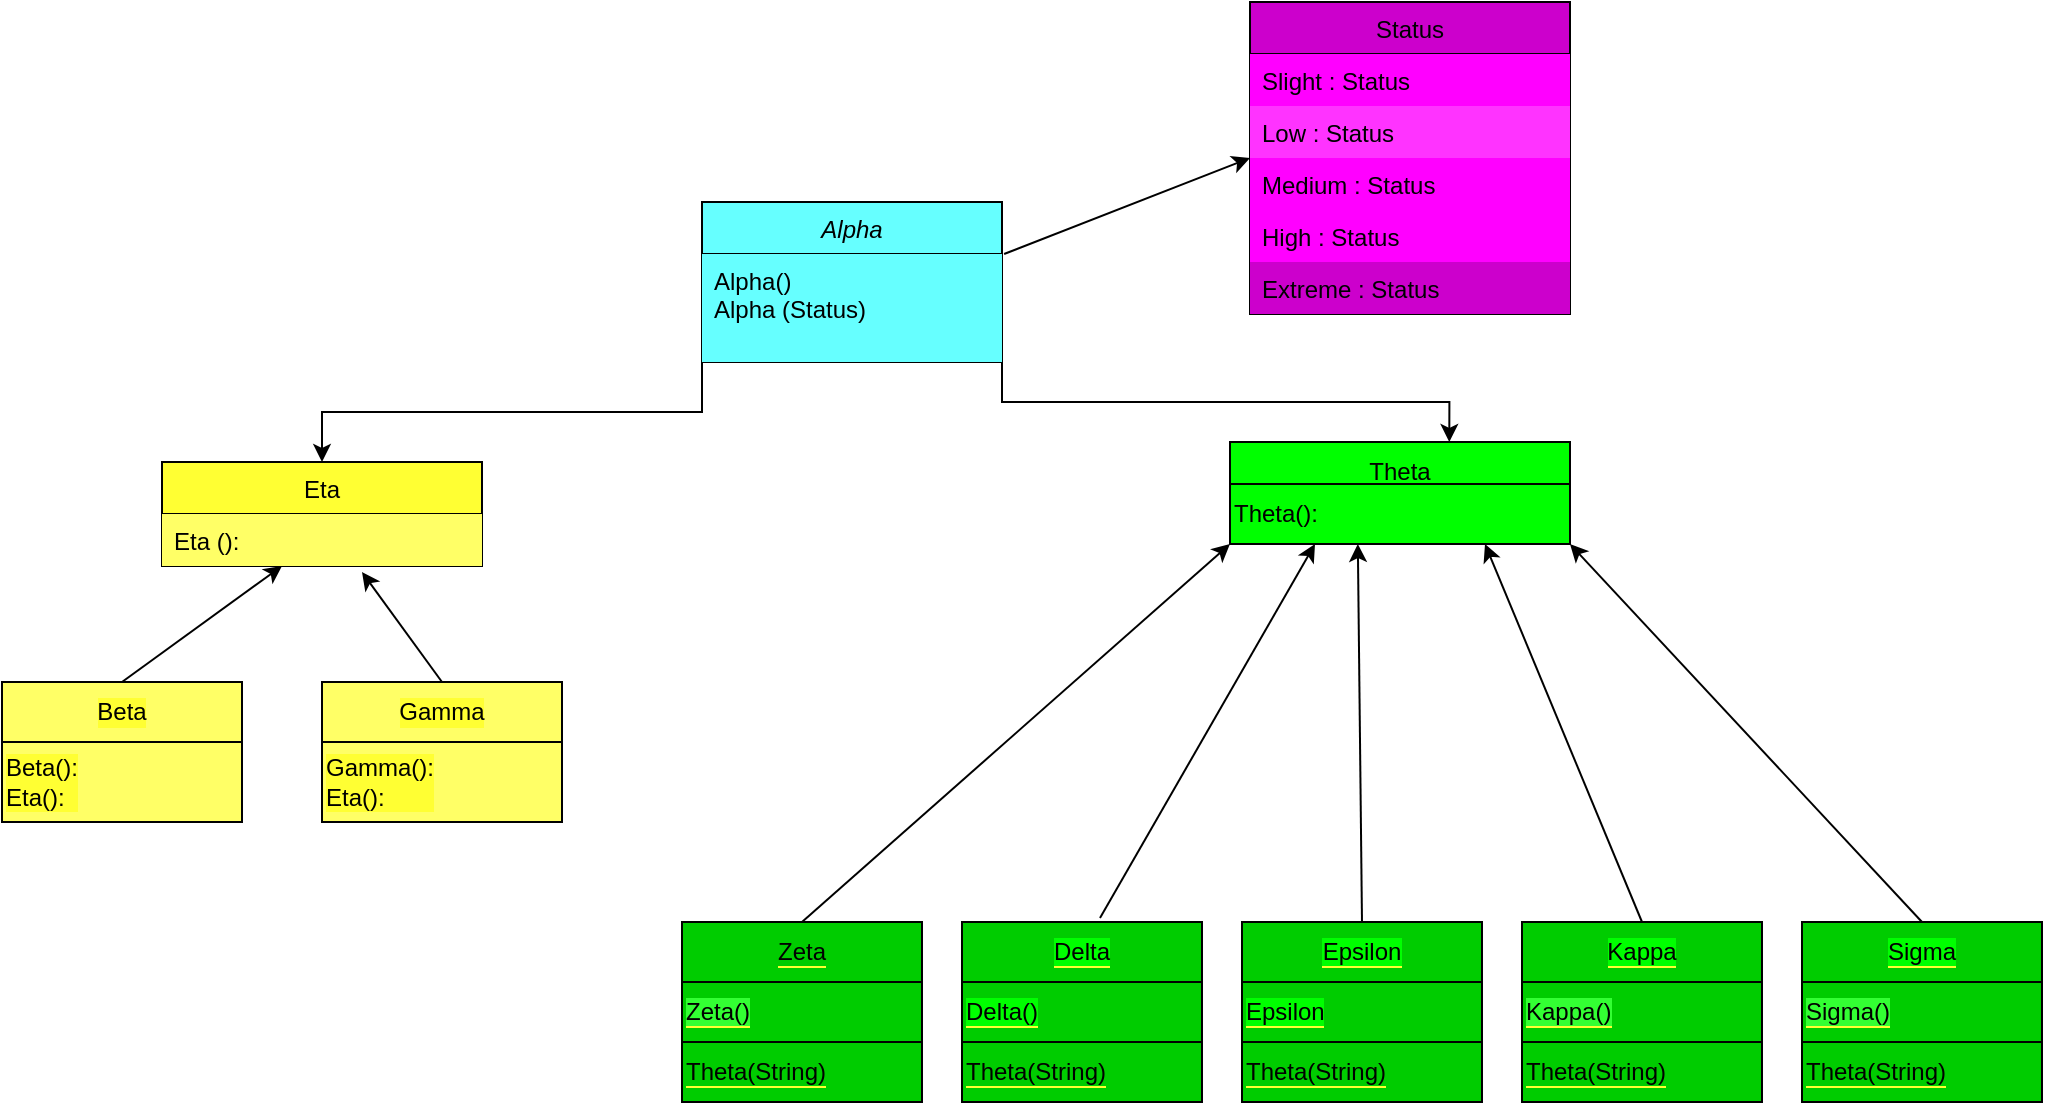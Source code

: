 <mxfile version="13.9.2" type="device"><diagram id="C5RBs43oDa-KdzZeNtuy" name="Page-1"><mxGraphModel dx="2249" dy="794" grid="1" gridSize="10" guides="1" tooltips="1" connect="1" arrows="1" fold="1" page="1" pageScale="1" pageWidth="827" pageHeight="1169" math="0" shadow="0"><root><mxCell id="WIyWlLk6GJQsqaUBKTNV-0"/><mxCell id="WIyWlLk6GJQsqaUBKTNV-1" parent="WIyWlLk6GJQsqaUBKTNV-0"/><mxCell id="0-QEiB1MCoxN7t1igprj-15" style="edgeStyle=orthogonalEdgeStyle;rounded=0;orthogonalLoop=1;jettySize=auto;html=1;exitX=0;exitY=1;exitDx=0;exitDy=0;" edge="1" parent="WIyWlLk6GJQsqaUBKTNV-1" source="zkfFHV4jXpPFQw0GAbJ--0" target="zkfFHV4jXpPFQw0GAbJ--6"><mxGeometry relative="1" as="geometry"/></mxCell><mxCell id="0-QEiB1MCoxN7t1igprj-16" style="edgeStyle=orthogonalEdgeStyle;rounded=0;orthogonalLoop=1;jettySize=auto;html=1;exitX=1;exitY=1;exitDx=0;exitDy=0;entryX=0.645;entryY=0;entryDx=0;entryDy=0;entryPerimeter=0;" edge="1" parent="WIyWlLk6GJQsqaUBKTNV-1" source="zkfFHV4jXpPFQw0GAbJ--0" target="0-QEiB1MCoxN7t1igprj-7"><mxGeometry relative="1" as="geometry"/></mxCell><mxCell id="zkfFHV4jXpPFQw0GAbJ--0" value="Alpha" style="swimlane;fontStyle=2;align=center;verticalAlign=top;childLayout=stackLayout;horizontal=1;startSize=26;horizontalStack=0;resizeParent=1;resizeLast=0;collapsible=1;marginBottom=0;rounded=0;shadow=0;strokeWidth=1;fillColor=#66FFFF;" parent="WIyWlLk6GJQsqaUBKTNV-1" vertex="1"><mxGeometry x="150" y="120" width="150" height="80" as="geometry"><mxRectangle x="230" y="140" width="160" height="26" as="alternateBounds"/></mxGeometry></mxCell><mxCell id="zkfFHV4jXpPFQw0GAbJ--1" value="Alpha()&#10;Alpha (Status)" style="text;align=left;verticalAlign=top;spacingLeft=4;spacingRight=4;overflow=hidden;rotatable=0;points=[[0,0.5],[1,0.5]];portConstraint=eastwest;fillColor=#66FFFF;" parent="zkfFHV4jXpPFQw0GAbJ--0" vertex="1"><mxGeometry y="26" width="150" height="54" as="geometry"/></mxCell><mxCell id="zkfFHV4jXpPFQw0GAbJ--6" value="Eta" style="swimlane;fontStyle=0;align=center;verticalAlign=top;childLayout=stackLayout;horizontal=1;startSize=26;horizontalStack=0;resizeParent=1;resizeLast=0;collapsible=1;marginBottom=0;rounded=0;shadow=0;strokeWidth=1;labelBackgroundColor=#FFFF33;fillColor=#FFFF33;" parent="WIyWlLk6GJQsqaUBKTNV-1" vertex="1"><mxGeometry x="-120" y="250" width="160" height="52" as="geometry"><mxRectangle x="40" y="240" width="160" height="26" as="alternateBounds"/></mxGeometry></mxCell><mxCell id="zkfFHV4jXpPFQw0GAbJ--8" value="Eta (): " style="text;align=left;verticalAlign=top;spacingLeft=4;spacingRight=4;overflow=hidden;rotatable=0;points=[[0,0.5],[1,0.5]];portConstraint=eastwest;rounded=0;shadow=0;html=0;fillColor=#FFFF66;" parent="zkfFHV4jXpPFQw0GAbJ--6" vertex="1"><mxGeometry y="26" width="160" height="26" as="geometry"/></mxCell><mxCell id="zkfFHV4jXpPFQw0GAbJ--17" value="Status" style="swimlane;fontStyle=0;align=center;verticalAlign=top;childLayout=stackLayout;horizontal=1;startSize=26;horizontalStack=0;resizeParent=1;resizeLast=0;collapsible=1;marginBottom=0;rounded=0;shadow=0;strokeWidth=1;fillColor=#CC00CC;" parent="WIyWlLk6GJQsqaUBKTNV-1" vertex="1"><mxGeometry x="424" y="20" width="160" height="156" as="geometry"><mxRectangle x="550" y="140" width="160" height="26" as="alternateBounds"/></mxGeometry></mxCell><mxCell id="zkfFHV4jXpPFQw0GAbJ--18" value="Slight : Status" style="text;align=left;verticalAlign=top;spacingLeft=4;spacingRight=4;overflow=hidden;rotatable=0;points=[[0,0.5],[1,0.5]];portConstraint=eastwest;fillColor=#FF00FF;" parent="zkfFHV4jXpPFQw0GAbJ--17" vertex="1"><mxGeometry y="26" width="160" height="26" as="geometry"/></mxCell><mxCell id="zkfFHV4jXpPFQw0GAbJ--19" value="Low : Status" style="text;align=left;verticalAlign=top;spacingLeft=4;spacingRight=4;overflow=hidden;rotatable=0;points=[[0,0.5],[1,0.5]];portConstraint=eastwest;rounded=0;shadow=0;html=0;fillColor=#FF33FF;" parent="zkfFHV4jXpPFQw0GAbJ--17" vertex="1"><mxGeometry y="52" width="160" height="26" as="geometry"/></mxCell><mxCell id="zkfFHV4jXpPFQw0GAbJ--20" value="Medium : Status" style="text;align=left;verticalAlign=top;spacingLeft=4;spacingRight=4;overflow=hidden;rotatable=0;points=[[0,0.5],[1,0.5]];portConstraint=eastwest;rounded=0;shadow=0;html=0;fillColor=#FF00FF;" parent="zkfFHV4jXpPFQw0GAbJ--17" vertex="1"><mxGeometry y="78" width="160" height="26" as="geometry"/></mxCell><mxCell id="zkfFHV4jXpPFQw0GAbJ--21" value="High : Status" style="text;align=left;verticalAlign=top;spacingLeft=4;spacingRight=4;overflow=hidden;rotatable=0;points=[[0,0.5],[1,0.5]];portConstraint=eastwest;rounded=0;shadow=0;html=0;fillColor=#FF00FF;" parent="zkfFHV4jXpPFQw0GAbJ--17" vertex="1"><mxGeometry y="104" width="160" height="26" as="geometry"/></mxCell><mxCell id="zkfFHV4jXpPFQw0GAbJ--22" value="Extreme : Status" style="text;align=left;verticalAlign=top;spacingLeft=4;spacingRight=4;overflow=hidden;rotatable=0;points=[[0,0.5],[1,0.5]];portConstraint=eastwest;rounded=0;shadow=0;html=0;fillColor=#CC00CC;" parent="zkfFHV4jXpPFQw0GAbJ--17" vertex="1"><mxGeometry y="130" width="160" height="26" as="geometry"/></mxCell><mxCell id="0-QEiB1MCoxN7t1igprj-7" value="Theta" style="rounded=0;whiteSpace=wrap;html=1;fillColor=#00FF00;" vertex="1" parent="WIyWlLk6GJQsqaUBKTNV-1"><mxGeometry x="414" y="240" width="170" height="30" as="geometry"/></mxCell><mxCell id="0-QEiB1MCoxN7t1igprj-17" value="Theta():" style="rounded=0;whiteSpace=wrap;html=1;align=left;fillColor=#00FF00;" vertex="1" parent="WIyWlLk6GJQsqaUBKTNV-1"><mxGeometry x="414" y="261" width="170" height="30" as="geometry"/></mxCell><mxCell id="0-QEiB1MCoxN7t1igprj-18" value="Beta" style="rounded=0;whiteSpace=wrap;html=1;labelBackgroundColor=#FFFF33;align=center;fillColor=#FFFF66;" vertex="1" parent="WIyWlLk6GJQsqaUBKTNV-1"><mxGeometry x="-200" y="360" width="120" height="30" as="geometry"/></mxCell><mxCell id="0-QEiB1MCoxN7t1igprj-19" value="Gamma" style="rounded=0;whiteSpace=wrap;html=1;labelBackgroundColor=#FFFF33;fillColor=#FFFF66;align=center;" vertex="1" parent="WIyWlLk6GJQsqaUBKTNV-1"><mxGeometry x="-40" y="360" width="120" height="30" as="geometry"/></mxCell><mxCell id="0-QEiB1MCoxN7t1igprj-20" value="Beta():&lt;br&gt;Eta():" style="rounded=0;whiteSpace=wrap;html=1;labelBackgroundColor=#FFFF33;fillColor=#FFFF66;align=left;" vertex="1" parent="WIyWlLk6GJQsqaUBKTNV-1"><mxGeometry x="-200" y="390" width="120" height="40" as="geometry"/></mxCell><mxCell id="0-QEiB1MCoxN7t1igprj-21" value="Gamma():&lt;br&gt;Eta():" style="rounded=0;whiteSpace=wrap;html=1;labelBackgroundColor=#FFFF33;fillColor=#FFFF66;align=left;" vertex="1" parent="WIyWlLk6GJQsqaUBKTNV-1"><mxGeometry x="-40" y="390" width="120" height="40" as="geometry"/></mxCell><mxCell id="0-QEiB1MCoxN7t1igprj-25" value="" style="endArrow=classic;html=1;exitX=0.5;exitY=0;exitDx=0;exitDy=0;" edge="1" parent="WIyWlLk6GJQsqaUBKTNV-1" source="0-QEiB1MCoxN7t1igprj-18"><mxGeometry width="50" height="50" relative="1" as="geometry"><mxPoint x="390" y="420" as="sourcePoint"/><mxPoint x="-60" y="302" as="targetPoint"/></mxGeometry></mxCell><mxCell id="0-QEiB1MCoxN7t1igprj-26" value="" style="endArrow=classic;html=1;exitX=0.5;exitY=0;exitDx=0;exitDy=0;" edge="1" parent="WIyWlLk6GJQsqaUBKTNV-1" source="0-QEiB1MCoxN7t1igprj-19"><mxGeometry width="50" height="50" relative="1" as="geometry"><mxPoint x="390" y="420" as="sourcePoint"/><mxPoint x="-20" y="305" as="targetPoint"/></mxGeometry></mxCell><mxCell id="0-QEiB1MCoxN7t1igprj-27" value="&lt;span style=&quot;background-color: rgb(0 , 204 , 0)&quot;&gt;Zeta&lt;/span&gt;" style="rounded=0;whiteSpace=wrap;html=1;labelBackgroundColor=#FFFF33;align=center;fillColor=#00CC00;" vertex="1" parent="WIyWlLk6GJQsqaUBKTNV-1"><mxGeometry x="140" y="480" width="120" height="30" as="geometry"/></mxCell><mxCell id="0-QEiB1MCoxN7t1igprj-28" value="&lt;span style=&quot;background-color: rgb(0 , 255 , 0)&quot;&gt;Epsilon&lt;/span&gt;" style="rounded=0;whiteSpace=wrap;html=1;labelBackgroundColor=#FFFF33;align=center;fillColor=#00CC00;" vertex="1" parent="WIyWlLk6GJQsqaUBKTNV-1"><mxGeometry x="420" y="480" width="120" height="30" as="geometry"/></mxCell><mxCell id="0-QEiB1MCoxN7t1igprj-29" value="&lt;span style=&quot;background-color: rgb(0 , 255 , 0)&quot;&gt;Kappa&lt;/span&gt;" style="rounded=0;whiteSpace=wrap;html=1;labelBackgroundColor=#FFFF33;align=center;fillColor=#00CC00;" vertex="1" parent="WIyWlLk6GJQsqaUBKTNV-1"><mxGeometry x="560" y="480" width="120" height="30" as="geometry"/></mxCell><mxCell id="0-QEiB1MCoxN7t1igprj-30" value="&lt;span style=&quot;background-color: rgb(0 , 255 , 0)&quot;&gt;Sigma&lt;/span&gt;" style="rounded=0;whiteSpace=wrap;html=1;labelBackgroundColor=#FFFF33;align=center;fillColor=#00CC00;" vertex="1" parent="WIyWlLk6GJQsqaUBKTNV-1"><mxGeometry x="700" y="480" width="120" height="30" as="geometry"/></mxCell><mxCell id="0-QEiB1MCoxN7t1igprj-31" value="&lt;span style=&quot;background-color: rgb(0 , 255 , 0)&quot;&gt;Delta&lt;/span&gt;" style="rounded=0;whiteSpace=wrap;html=1;labelBackgroundColor=#FFFF33;align=center;fillColor=#00CC00;" vertex="1" parent="WIyWlLk6GJQsqaUBKTNV-1"><mxGeometry x="280" y="480" width="120" height="30" as="geometry"/></mxCell><mxCell id="0-QEiB1MCoxN7t1igprj-33" value="" style="endArrow=classic;html=1;exitX=0.5;exitY=0;exitDx=0;exitDy=0;entryX=0;entryY=1;entryDx=0;entryDy=0;" edge="1" parent="WIyWlLk6GJQsqaUBKTNV-1" source="0-QEiB1MCoxN7t1igprj-27" target="0-QEiB1MCoxN7t1igprj-17"><mxGeometry width="50" height="50" relative="1" as="geometry"><mxPoint x="390" y="420" as="sourcePoint"/><mxPoint x="200" y="320" as="targetPoint"/></mxGeometry></mxCell><mxCell id="0-QEiB1MCoxN7t1igprj-34" value="" style="endArrow=classic;html=1;exitX=0.575;exitY=-0.067;exitDx=0;exitDy=0;exitPerimeter=0;entryX=0.25;entryY=1;entryDx=0;entryDy=0;" edge="1" parent="WIyWlLk6GJQsqaUBKTNV-1" source="0-QEiB1MCoxN7t1igprj-31" target="0-QEiB1MCoxN7t1igprj-17"><mxGeometry width="50" height="50" relative="1" as="geometry"><mxPoint x="390" y="420" as="sourcePoint"/><mxPoint x="300" y="320" as="targetPoint"/></mxGeometry></mxCell><mxCell id="0-QEiB1MCoxN7t1igprj-35" value="" style="endArrow=classic;html=1;entryX=0.376;entryY=1;entryDx=0;entryDy=0;entryPerimeter=0;exitX=0.5;exitY=0;exitDx=0;exitDy=0;" edge="1" parent="WIyWlLk6GJQsqaUBKTNV-1" source="0-QEiB1MCoxN7t1igprj-28" target="0-QEiB1MCoxN7t1igprj-17"><mxGeometry width="50" height="50" relative="1" as="geometry"><mxPoint x="530" y="470" as="sourcePoint"/><mxPoint x="440" y="370" as="targetPoint"/></mxGeometry></mxCell><mxCell id="0-QEiB1MCoxN7t1igprj-36" value="" style="endArrow=classic;html=1;exitX=0.5;exitY=0;exitDx=0;exitDy=0;entryX=0.75;entryY=1;entryDx=0;entryDy=0;" edge="1" parent="WIyWlLk6GJQsqaUBKTNV-1" source="0-QEiB1MCoxN7t1igprj-29" target="0-QEiB1MCoxN7t1igprj-17"><mxGeometry width="50" height="50" relative="1" as="geometry"><mxPoint x="390" y="420" as="sourcePoint"/><mxPoint x="590" y="320" as="targetPoint"/></mxGeometry></mxCell><mxCell id="0-QEiB1MCoxN7t1igprj-37" value="" style="endArrow=classic;html=1;exitX=0.5;exitY=0;exitDx=0;exitDy=0;entryX=1;entryY=1;entryDx=0;entryDy=0;" edge="1" parent="WIyWlLk6GJQsqaUBKTNV-1" source="0-QEiB1MCoxN7t1igprj-30" target="0-QEiB1MCoxN7t1igprj-17"><mxGeometry width="50" height="50" relative="1" as="geometry"><mxPoint x="390" y="420" as="sourcePoint"/><mxPoint x="710" y="320" as="targetPoint"/></mxGeometry></mxCell><mxCell id="0-QEiB1MCoxN7t1igprj-39" value="&lt;span style=&quot;background-color: rgb(51 , 255 , 51)&quot;&gt;Zeta()&lt;br&gt;&lt;/span&gt;" style="rounded=0;whiteSpace=wrap;html=1;labelBackgroundColor=#FFFF33;fillColor=#00CC00;align=left;" vertex="1" parent="WIyWlLk6GJQsqaUBKTNV-1"><mxGeometry x="140" y="510" width="120" height="30" as="geometry"/></mxCell><mxCell id="0-QEiB1MCoxN7t1igprj-40" value="&lt;span style=&quot;background-color: rgb(0 , 255 , 0)&quot;&gt;Delta()&lt;/span&gt;" style="rounded=0;whiteSpace=wrap;html=1;labelBackgroundColor=#FFFF33;fillColor=#00CC00;align=left;" vertex="1" parent="WIyWlLk6GJQsqaUBKTNV-1"><mxGeometry x="280" y="510" width="120" height="30" as="geometry"/></mxCell><mxCell id="0-QEiB1MCoxN7t1igprj-41" value="&lt;span style=&quot;background-color: rgb(0 , 255 , 0)&quot;&gt;Epsilon&lt;/span&gt;" style="rounded=0;whiteSpace=wrap;html=1;labelBackgroundColor=#FFFF33;fillColor=#00CC00;align=left;" vertex="1" parent="WIyWlLk6GJQsqaUBKTNV-1"><mxGeometry x="420" y="510" width="120" height="30" as="geometry"/></mxCell><mxCell id="0-QEiB1MCoxN7t1igprj-42" value="&lt;span style=&quot;background-color: rgb(51 , 255 , 51)&quot;&gt;Kappa()&lt;/span&gt;" style="rounded=0;whiteSpace=wrap;html=1;labelBackgroundColor=#FFFF33;fillColor=#00CC00;align=left;" vertex="1" parent="WIyWlLk6GJQsqaUBKTNV-1"><mxGeometry x="560" y="510" width="120" height="30" as="geometry"/></mxCell><mxCell id="0-QEiB1MCoxN7t1igprj-43" value="&lt;span style=&quot;background-color: rgb(51 , 255 , 51)&quot;&gt;Sigma()&lt;/span&gt;" style="rounded=0;whiteSpace=wrap;html=1;labelBackgroundColor=#FFFF33;fillColor=#00CC00;align=left;" vertex="1" parent="WIyWlLk6GJQsqaUBKTNV-1"><mxGeometry x="700" y="510" width="120" height="30" as="geometry"/></mxCell><mxCell id="0-QEiB1MCoxN7t1igprj-45" value="&lt;span style=&quot;background-color: rgb(0 , 204 , 0)&quot;&gt;Theta(String)&lt;/span&gt;" style="rounded=0;whiteSpace=wrap;html=1;labelBackgroundColor=#FFFF33;fillColor=#00CC00;align=left;" vertex="1" parent="WIyWlLk6GJQsqaUBKTNV-1"><mxGeometry x="140" y="540" width="120" height="30" as="geometry"/></mxCell><mxCell id="0-QEiB1MCoxN7t1igprj-46" value="&lt;span style=&quot;background-color: rgb(0 , 204 , 0)&quot;&gt;Theta(String)&lt;/span&gt;" style="rounded=0;whiteSpace=wrap;html=1;labelBackgroundColor=#FFFF33;fillColor=#00CC00;align=left;" vertex="1" parent="WIyWlLk6GJQsqaUBKTNV-1"><mxGeometry x="280" y="540" width="120" height="30" as="geometry"/></mxCell><mxCell id="0-QEiB1MCoxN7t1igprj-47" value="&lt;span style=&quot;background-color: rgb(0 , 204 , 0)&quot;&gt;Theta(String)&lt;/span&gt;" style="rounded=0;whiteSpace=wrap;html=1;labelBackgroundColor=#FFFF33;fillColor=#00CC00;align=left;" vertex="1" parent="WIyWlLk6GJQsqaUBKTNV-1"><mxGeometry x="420" y="540" width="120" height="30" as="geometry"/></mxCell><mxCell id="0-QEiB1MCoxN7t1igprj-48" value="&lt;span style=&quot;background-color: rgb(0 , 204 , 0)&quot;&gt;Theta(String)&lt;/span&gt;" style="rounded=0;whiteSpace=wrap;html=1;labelBackgroundColor=#FFFF33;fillColor=#00CC00;align=left;" vertex="1" parent="WIyWlLk6GJQsqaUBKTNV-1"><mxGeometry x="560" y="540" width="120" height="30" as="geometry"/></mxCell><mxCell id="0-QEiB1MCoxN7t1igprj-49" value="&lt;span style=&quot;background-color: rgb(0 , 204 , 0)&quot;&gt;Theta(String)&lt;/span&gt;" style="rounded=0;whiteSpace=wrap;html=1;labelBackgroundColor=#FFFF33;fillColor=#00CC00;align=left;" vertex="1" parent="WIyWlLk6GJQsqaUBKTNV-1"><mxGeometry x="700" y="540" width="120" height="30" as="geometry"/></mxCell><mxCell id="0-QEiB1MCoxN7t1igprj-51" value="" style="endArrow=classic;html=1;exitX=1.007;exitY=0;exitDx=0;exitDy=0;exitPerimeter=0;entryX=0;entryY=0.5;entryDx=0;entryDy=0;" edge="1" parent="WIyWlLk6GJQsqaUBKTNV-1" source="zkfFHV4jXpPFQw0GAbJ--1" target="zkfFHV4jXpPFQw0GAbJ--17"><mxGeometry width="50" height="50" relative="1" as="geometry"><mxPoint x="340" y="110" as="sourcePoint"/><mxPoint x="440" y="260" as="targetPoint"/></mxGeometry></mxCell></root></mxGraphModel></diagram></mxfile>